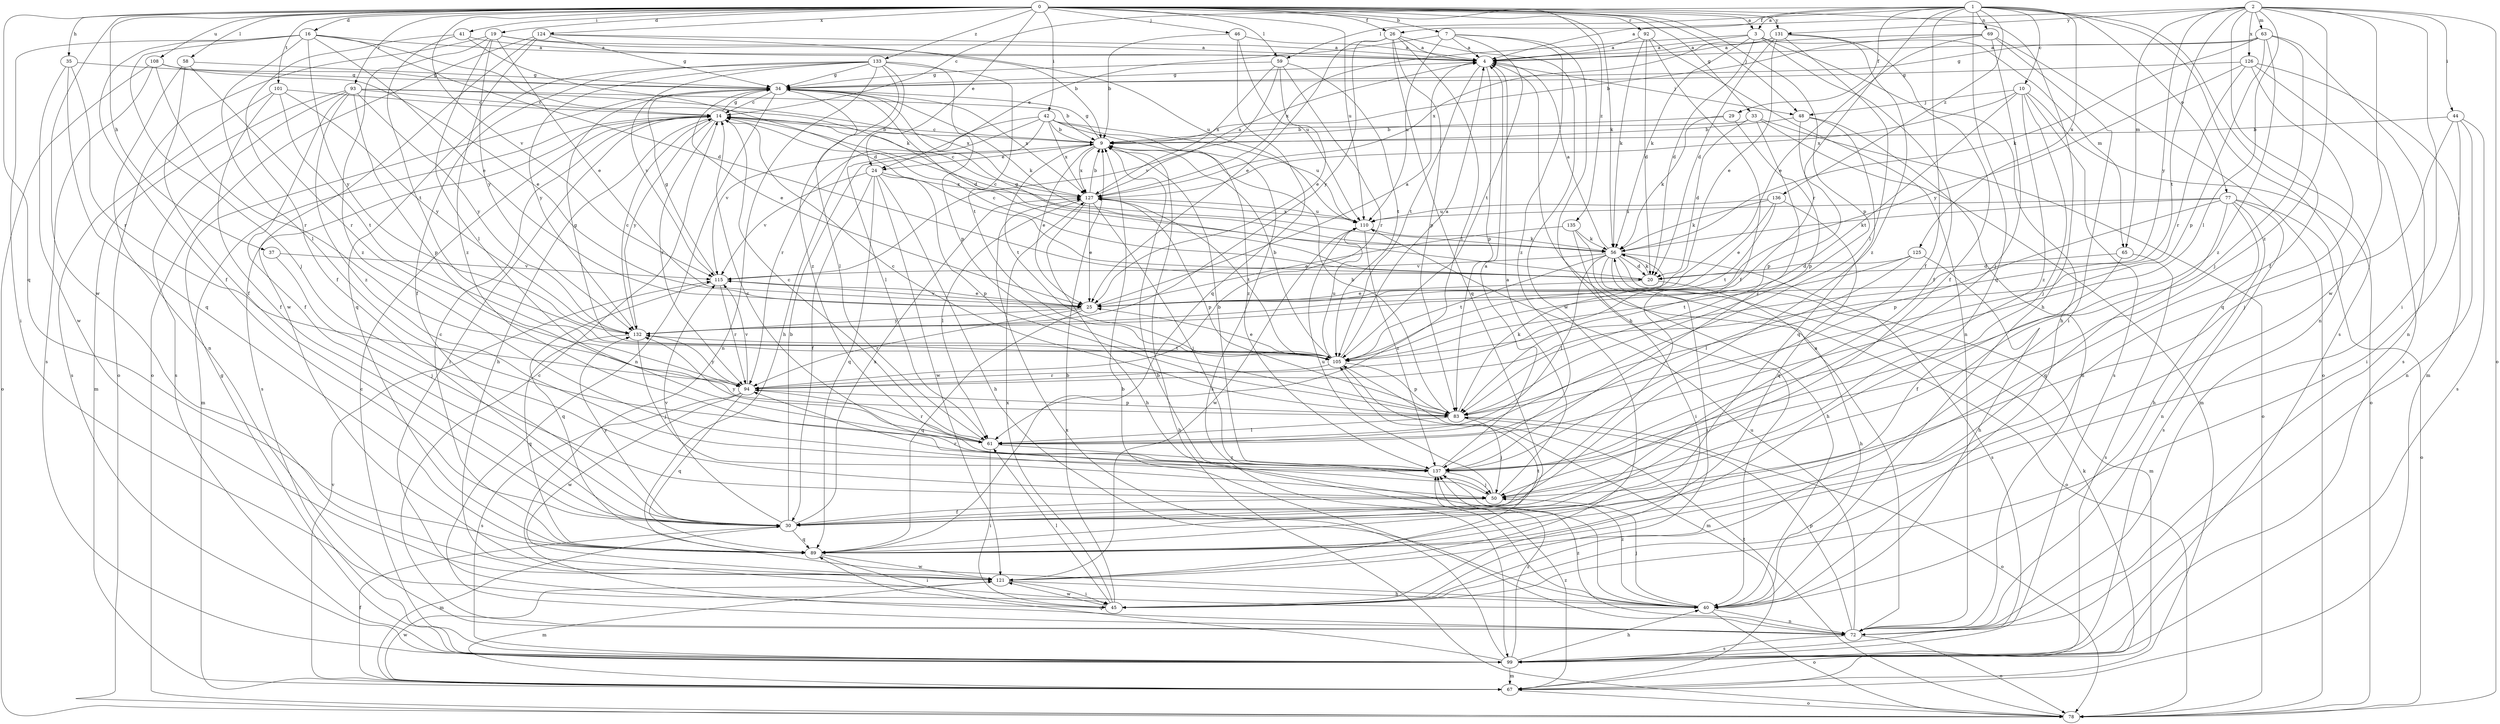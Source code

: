 strict digraph  {
0;
1;
2;
3;
4;
7;
9;
10;
14;
16;
19;
20;
24;
25;
26;
29;
30;
33;
34;
35;
37;
40;
41;
42;
44;
45;
46;
48;
50;
56;
58;
59;
61;
63;
65;
67;
69;
72;
77;
78;
83;
89;
92;
93;
94;
99;
101;
105;
108;
110;
115;
121;
124;
125;
126;
127;
131;
132;
133;
135;
136;
137;
0 -> 3  [label=a];
0 -> 7  [label=b];
0 -> 16  [label=d];
0 -> 19  [label=d];
0 -> 24  [label=e];
0 -> 26  [label=f];
0 -> 33  [label=g];
0 -> 35  [label=h];
0 -> 37  [label=h];
0 -> 40  [label=h];
0 -> 41  [label=i];
0 -> 42  [label=i];
0 -> 46  [label=j];
0 -> 48  [label=j];
0 -> 56  [label=k];
0 -> 58  [label=l];
0 -> 59  [label=l];
0 -> 83  [label=p];
0 -> 89  [label=q];
0 -> 92  [label=r];
0 -> 93  [label=r];
0 -> 101  [label=t];
0 -> 108  [label=u];
0 -> 110  [label=u];
0 -> 115  [label=v];
0 -> 121  [label=w];
0 -> 124  [label=x];
0 -> 131  [label=y];
0 -> 133  [label=z];
0 -> 135  [label=z];
1 -> 3  [label=a];
1 -> 10  [label=c];
1 -> 14  [label=c];
1 -> 26  [label=f];
1 -> 29  [label=f];
1 -> 30  [label=f];
1 -> 59  [label=l];
1 -> 69  [label=n];
1 -> 72  [label=n];
1 -> 77  [label=o];
1 -> 89  [label=q];
1 -> 94  [label=r];
1 -> 99  [label=s];
1 -> 125  [label=x];
1 -> 136  [label=z];
2 -> 4  [label=a];
2 -> 30  [label=f];
2 -> 44  [label=i];
2 -> 45  [label=i];
2 -> 61  [label=l];
2 -> 63  [label=m];
2 -> 65  [label=m];
2 -> 78  [label=o];
2 -> 105  [label=t];
2 -> 121  [label=w];
2 -> 126  [label=x];
2 -> 131  [label=y];
2 -> 132  [label=y];
2 -> 137  [label=z];
3 -> 4  [label=a];
3 -> 20  [label=d];
3 -> 30  [label=f];
3 -> 40  [label=h];
3 -> 56  [label=k];
3 -> 65  [label=m];
3 -> 127  [label=x];
4 -> 34  [label=g];
4 -> 48  [label=j];
4 -> 83  [label=p];
4 -> 105  [label=t];
7 -> 4  [label=a];
7 -> 24  [label=e];
7 -> 40  [label=h];
7 -> 105  [label=t];
7 -> 110  [label=u];
7 -> 137  [label=z];
9 -> 14  [label=c];
9 -> 24  [label=e];
9 -> 25  [label=e];
9 -> 34  [label=g];
9 -> 105  [label=t];
9 -> 127  [label=x];
10 -> 48  [label=j];
10 -> 50  [label=j];
10 -> 78  [label=o];
10 -> 99  [label=s];
10 -> 105  [label=t];
10 -> 127  [label=x];
10 -> 137  [label=z];
14 -> 9  [label=b];
14 -> 34  [label=g];
14 -> 40  [label=h];
14 -> 45  [label=i];
14 -> 67  [label=m];
14 -> 94  [label=r];
14 -> 99  [label=s];
14 -> 132  [label=y];
16 -> 4  [label=a];
16 -> 20  [label=d];
16 -> 25  [label=e];
16 -> 30  [label=f];
16 -> 45  [label=i];
16 -> 50  [label=j];
16 -> 56  [label=k];
16 -> 61  [label=l];
16 -> 132  [label=y];
19 -> 4  [label=a];
19 -> 25  [label=e];
19 -> 61  [label=l];
19 -> 78  [label=o];
19 -> 110  [label=u];
19 -> 132  [label=y];
19 -> 137  [label=z];
20 -> 14  [label=c];
20 -> 25  [label=e];
20 -> 34  [label=g];
20 -> 40  [label=h];
20 -> 56  [label=k];
24 -> 30  [label=f];
24 -> 40  [label=h];
24 -> 83  [label=p];
24 -> 89  [label=q];
24 -> 115  [label=v];
24 -> 121  [label=w];
24 -> 127  [label=x];
25 -> 4  [label=a];
25 -> 89  [label=q];
25 -> 94  [label=r];
25 -> 115  [label=v];
25 -> 132  [label=y];
26 -> 4  [label=a];
26 -> 25  [label=e];
26 -> 61  [label=l];
26 -> 83  [label=p];
26 -> 89  [label=q];
26 -> 121  [label=w];
26 -> 132  [label=y];
29 -> 9  [label=b];
29 -> 56  [label=k];
29 -> 83  [label=p];
30 -> 9  [label=b];
30 -> 67  [label=m];
30 -> 89  [label=q];
30 -> 115  [label=v];
30 -> 127  [label=x];
30 -> 132  [label=y];
33 -> 9  [label=b];
33 -> 20  [label=d];
33 -> 67  [label=m];
33 -> 78  [label=o];
33 -> 137  [label=z];
34 -> 14  [label=c];
34 -> 20  [label=d];
34 -> 25  [label=e];
34 -> 56  [label=k];
34 -> 61  [label=l];
34 -> 72  [label=n];
34 -> 127  [label=x];
35 -> 34  [label=g];
35 -> 89  [label=q];
35 -> 94  [label=r];
35 -> 121  [label=w];
37 -> 50  [label=j];
37 -> 115  [label=v];
40 -> 9  [label=b];
40 -> 50  [label=j];
40 -> 72  [label=n];
40 -> 78  [label=o];
40 -> 137  [label=z];
41 -> 4  [label=a];
41 -> 20  [label=d];
41 -> 30  [label=f];
41 -> 105  [label=t];
42 -> 9  [label=b];
42 -> 61  [label=l];
42 -> 94  [label=r];
42 -> 99  [label=s];
42 -> 110  [label=u];
42 -> 115  [label=v];
42 -> 127  [label=x];
42 -> 137  [label=z];
44 -> 9  [label=b];
44 -> 45  [label=i];
44 -> 50  [label=j];
44 -> 72  [label=n];
44 -> 99  [label=s];
45 -> 9  [label=b];
45 -> 61  [label=l];
45 -> 121  [label=w];
45 -> 127  [label=x];
46 -> 4  [label=a];
46 -> 9  [label=b];
46 -> 89  [label=q];
46 -> 110  [label=u];
48 -> 9  [label=b];
48 -> 72  [label=n];
48 -> 83  [label=p];
48 -> 89  [label=q];
50 -> 4  [label=a];
50 -> 30  [label=f];
50 -> 94  [label=r];
50 -> 110  [label=u];
56 -> 4  [label=a];
56 -> 14  [label=c];
56 -> 20  [label=d];
56 -> 45  [label=i];
56 -> 61  [label=l];
56 -> 67  [label=m];
56 -> 78  [label=o];
56 -> 99  [label=s];
56 -> 105  [label=t];
56 -> 115  [label=v];
58 -> 30  [label=f];
58 -> 34  [label=g];
58 -> 72  [label=n];
58 -> 94  [label=r];
59 -> 25  [label=e];
59 -> 34  [label=g];
59 -> 94  [label=r];
59 -> 105  [label=t];
59 -> 115  [label=v];
59 -> 127  [label=x];
61 -> 14  [label=c];
61 -> 45  [label=i];
61 -> 94  [label=r];
61 -> 132  [label=y];
61 -> 137  [label=z];
63 -> 4  [label=a];
63 -> 34  [label=g];
63 -> 50  [label=j];
63 -> 56  [label=k];
63 -> 72  [label=n];
63 -> 83  [label=p];
63 -> 137  [label=z];
65 -> 20  [label=d];
65 -> 30  [label=f];
65 -> 99  [label=s];
67 -> 30  [label=f];
67 -> 56  [label=k];
67 -> 78  [label=o];
67 -> 115  [label=v];
67 -> 121  [label=w];
67 -> 137  [label=z];
69 -> 4  [label=a];
69 -> 9  [label=b];
69 -> 25  [label=e];
69 -> 45  [label=i];
69 -> 50  [label=j];
69 -> 78  [label=o];
72 -> 4  [label=a];
72 -> 9  [label=b];
72 -> 14  [label=c];
72 -> 78  [label=o];
72 -> 83  [label=p];
72 -> 99  [label=s];
72 -> 110  [label=u];
72 -> 137  [label=z];
77 -> 40  [label=h];
77 -> 56  [label=k];
77 -> 72  [label=n];
77 -> 78  [label=o];
77 -> 83  [label=p];
77 -> 89  [label=q];
77 -> 99  [label=s];
77 -> 110  [label=u];
78 -> 9  [label=b];
78 -> 105  [label=t];
83 -> 9  [label=b];
83 -> 14  [label=c];
83 -> 50  [label=j];
83 -> 56  [label=k];
83 -> 61  [label=l];
83 -> 78  [label=o];
89 -> 14  [label=c];
89 -> 45  [label=i];
89 -> 121  [label=w];
92 -> 4  [label=a];
92 -> 20  [label=d];
92 -> 30  [label=f];
92 -> 56  [label=k];
92 -> 72  [label=n];
93 -> 9  [label=b];
93 -> 14  [label=c];
93 -> 30  [label=f];
93 -> 67  [label=m];
93 -> 83  [label=p];
93 -> 99  [label=s];
93 -> 127  [label=x];
93 -> 132  [label=y];
93 -> 137  [label=z];
94 -> 83  [label=p];
94 -> 89  [label=q];
94 -> 99  [label=s];
94 -> 115  [label=v];
94 -> 121  [label=w];
94 -> 132  [label=y];
99 -> 14  [label=c];
99 -> 34  [label=g];
99 -> 40  [label=h];
99 -> 67  [label=m];
99 -> 89  [label=q];
99 -> 127  [label=x];
99 -> 137  [label=z];
101 -> 14  [label=c];
101 -> 30  [label=f];
101 -> 99  [label=s];
101 -> 105  [label=t];
101 -> 132  [label=y];
105 -> 4  [label=a];
105 -> 9  [label=b];
105 -> 25  [label=e];
105 -> 34  [label=g];
105 -> 67  [label=m];
105 -> 83  [label=p];
105 -> 94  [label=r];
105 -> 110  [label=u];
108 -> 25  [label=e];
108 -> 34  [label=g];
108 -> 78  [label=o];
108 -> 94  [label=r];
108 -> 99  [label=s];
110 -> 56  [label=k];
110 -> 121  [label=w];
110 -> 127  [label=x];
110 -> 137  [label=z];
115 -> 25  [label=e];
115 -> 34  [label=g];
115 -> 89  [label=q];
115 -> 94  [label=r];
121 -> 40  [label=h];
121 -> 45  [label=i];
121 -> 67  [label=m];
121 -> 105  [label=t];
124 -> 4  [label=a];
124 -> 9  [label=b];
124 -> 34  [label=g];
124 -> 78  [label=o];
124 -> 121  [label=w];
124 -> 137  [label=z];
125 -> 20  [label=d];
125 -> 40  [label=h];
125 -> 61  [label=l];
125 -> 105  [label=t];
126 -> 34  [label=g];
126 -> 67  [label=m];
126 -> 89  [label=q];
126 -> 94  [label=r];
126 -> 99  [label=s];
126 -> 132  [label=y];
127 -> 4  [label=a];
127 -> 9  [label=b];
127 -> 14  [label=c];
127 -> 25  [label=e];
127 -> 40  [label=h];
127 -> 50  [label=j];
127 -> 61  [label=l];
127 -> 83  [label=p];
127 -> 105  [label=t];
127 -> 110  [label=u];
131 -> 4  [label=a];
131 -> 20  [label=d];
131 -> 25  [label=e];
131 -> 30  [label=f];
131 -> 61  [label=l];
131 -> 127  [label=x];
131 -> 137  [label=z];
132 -> 14  [label=c];
132 -> 50  [label=j];
132 -> 89  [label=q];
132 -> 105  [label=t];
133 -> 30  [label=f];
133 -> 34  [label=g];
133 -> 40  [label=h];
133 -> 72  [label=n];
133 -> 83  [label=p];
133 -> 89  [label=q];
133 -> 105  [label=t];
133 -> 115  [label=v];
133 -> 132  [label=y];
133 -> 137  [label=z];
135 -> 25  [label=e];
135 -> 40  [label=h];
135 -> 45  [label=i];
135 -> 56  [label=k];
136 -> 25  [label=e];
136 -> 56  [label=k];
136 -> 89  [label=q];
136 -> 105  [label=t];
136 -> 110  [label=u];
137 -> 4  [label=a];
137 -> 9  [label=b];
137 -> 14  [label=c];
137 -> 50  [label=j];
}
